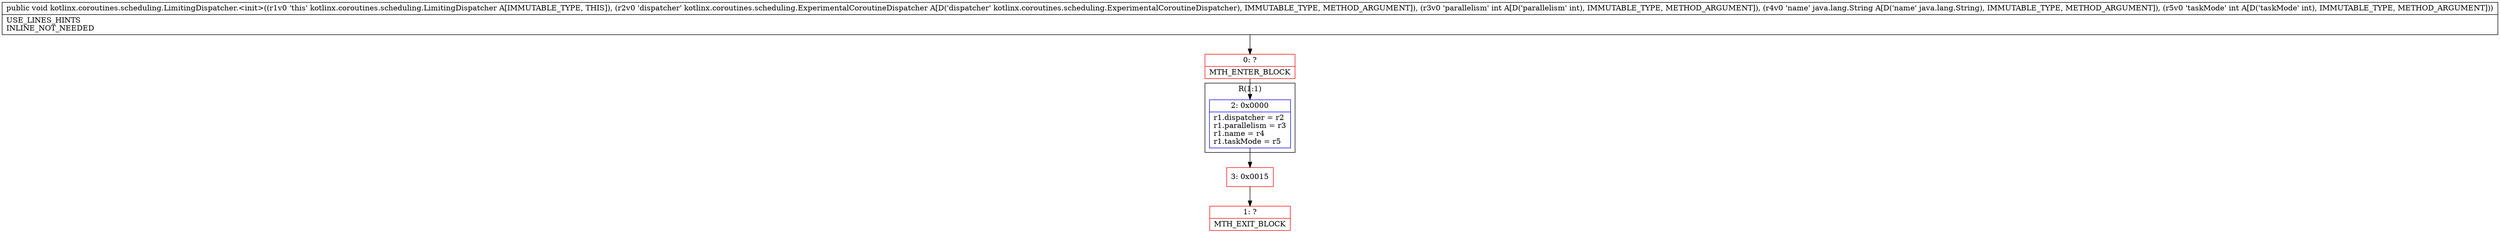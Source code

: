 digraph "CFG forkotlinx.coroutines.scheduling.LimitingDispatcher.\<init\>(Lkotlinx\/coroutines\/scheduling\/ExperimentalCoroutineDispatcher;ILjava\/lang\/String;I)V" {
subgraph cluster_Region_2093436143 {
label = "R(1:1)";
node [shape=record,color=blue];
Node_2 [shape=record,label="{2\:\ 0x0000|r1.dispatcher = r2\lr1.parallelism = r3\lr1.name = r4\lr1.taskMode = r5\l}"];
}
Node_0 [shape=record,color=red,label="{0\:\ ?|MTH_ENTER_BLOCK\l}"];
Node_3 [shape=record,color=red,label="{3\:\ 0x0015}"];
Node_1 [shape=record,color=red,label="{1\:\ ?|MTH_EXIT_BLOCK\l}"];
MethodNode[shape=record,label="{public void kotlinx.coroutines.scheduling.LimitingDispatcher.\<init\>((r1v0 'this' kotlinx.coroutines.scheduling.LimitingDispatcher A[IMMUTABLE_TYPE, THIS]), (r2v0 'dispatcher' kotlinx.coroutines.scheduling.ExperimentalCoroutineDispatcher A[D('dispatcher' kotlinx.coroutines.scheduling.ExperimentalCoroutineDispatcher), IMMUTABLE_TYPE, METHOD_ARGUMENT]), (r3v0 'parallelism' int A[D('parallelism' int), IMMUTABLE_TYPE, METHOD_ARGUMENT]), (r4v0 'name' java.lang.String A[D('name' java.lang.String), IMMUTABLE_TYPE, METHOD_ARGUMENT]), (r5v0 'taskMode' int A[D('taskMode' int), IMMUTABLE_TYPE, METHOD_ARGUMENT]))  | USE_LINES_HINTS\lINLINE_NOT_NEEDED\l}"];
MethodNode -> Node_0;Node_2 -> Node_3;
Node_0 -> Node_2;
Node_3 -> Node_1;
}

